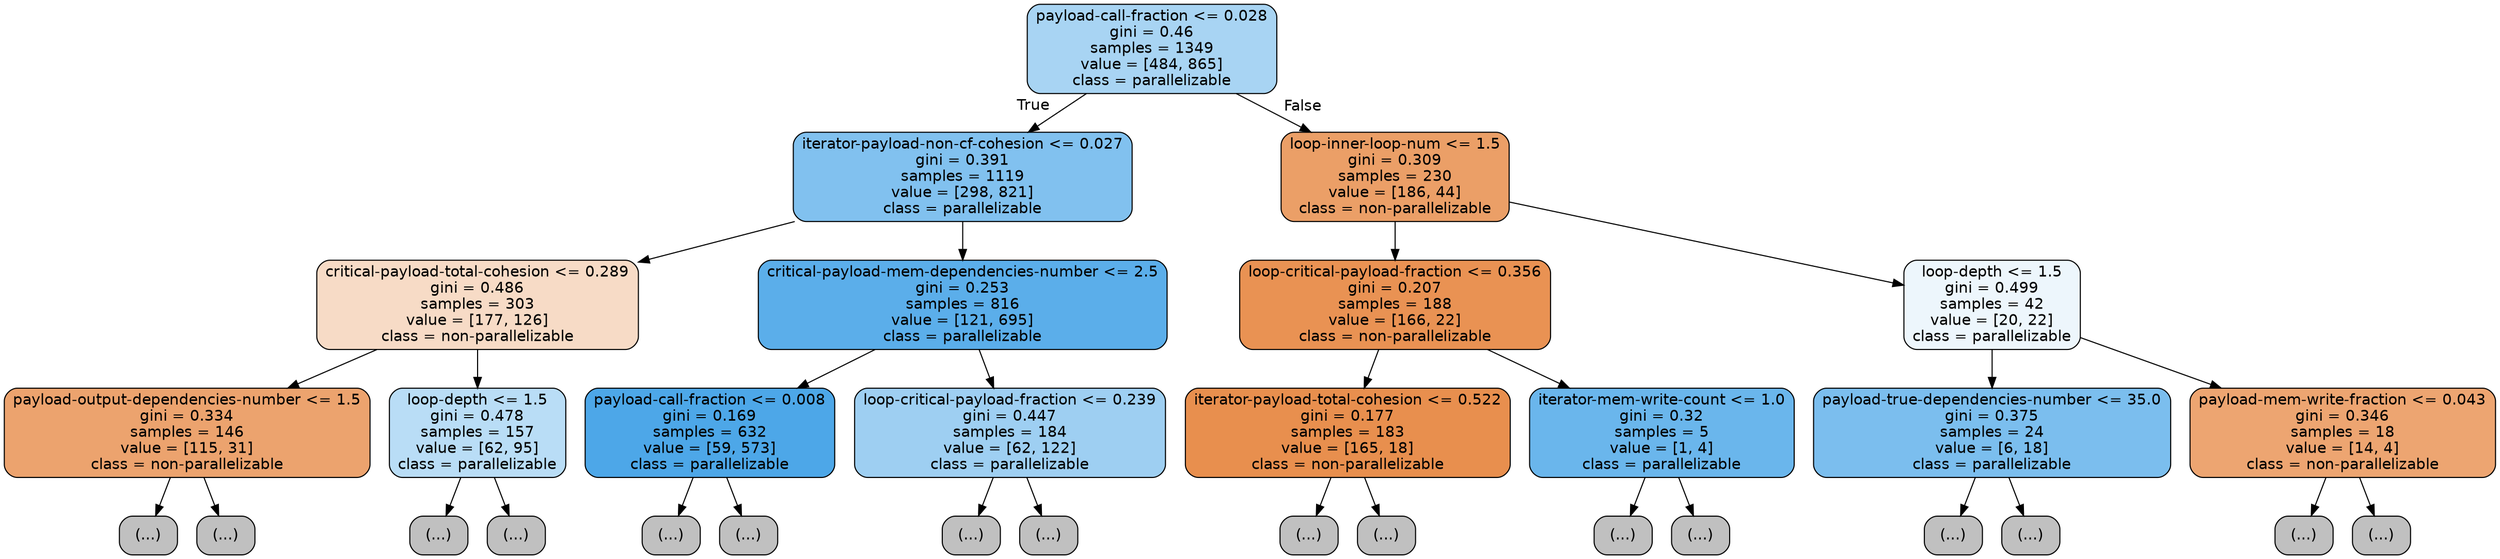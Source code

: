 digraph Tree {
node [shape=box, style="filled, rounded", color="black", fontname=helvetica] ;
edge [fontname=helvetica] ;
0 [label="payload-call-fraction <= 0.028\ngini = 0.46\nsamples = 1349\nvalue = [484, 865]\nclass = parallelizable", fillcolor="#399de570"] ;
1 [label="iterator-payload-non-cf-cohesion <= 0.027\ngini = 0.391\nsamples = 1119\nvalue = [298, 821]\nclass = parallelizable", fillcolor="#399de5a2"] ;
0 -> 1 [labeldistance=2.5, labelangle=45, headlabel="True"] ;
2 [label="critical-payload-total-cohesion <= 0.289\ngini = 0.486\nsamples = 303\nvalue = [177, 126]\nclass = non-parallelizable", fillcolor="#e5813949"] ;
1 -> 2 ;
3 [label="payload-output-dependencies-number <= 1.5\ngini = 0.334\nsamples = 146\nvalue = [115, 31]\nclass = non-parallelizable", fillcolor="#e58139ba"] ;
2 -> 3 ;
4 [label="(...)", fillcolor="#C0C0C0"] ;
3 -> 4 ;
23 [label="(...)", fillcolor="#C0C0C0"] ;
3 -> 23 ;
34 [label="loop-depth <= 1.5\ngini = 0.478\nsamples = 157\nvalue = [62, 95]\nclass = parallelizable", fillcolor="#399de559"] ;
2 -> 34 ;
35 [label="(...)", fillcolor="#C0C0C0"] ;
34 -> 35 ;
40 [label="(...)", fillcolor="#C0C0C0"] ;
34 -> 40 ;
67 [label="critical-payload-mem-dependencies-number <= 2.5\ngini = 0.253\nsamples = 816\nvalue = [121, 695]\nclass = parallelizable", fillcolor="#399de5d3"] ;
1 -> 67 ;
68 [label="payload-call-fraction <= 0.008\ngini = 0.169\nsamples = 632\nvalue = [59, 573]\nclass = parallelizable", fillcolor="#399de5e5"] ;
67 -> 68 ;
69 [label="(...)", fillcolor="#C0C0C0"] ;
68 -> 69 ;
162 [label="(...)", fillcolor="#C0C0C0"] ;
68 -> 162 ;
167 [label="loop-critical-payload-fraction <= 0.239\ngini = 0.447\nsamples = 184\nvalue = [62, 122]\nclass = parallelizable", fillcolor="#399de57d"] ;
67 -> 167 ;
168 [label="(...)", fillcolor="#C0C0C0"] ;
167 -> 168 ;
201 [label="(...)", fillcolor="#C0C0C0"] ;
167 -> 201 ;
214 [label="loop-inner-loop-num <= 1.5\ngini = 0.309\nsamples = 230\nvalue = [186, 44]\nclass = non-parallelizable", fillcolor="#e58139c3"] ;
0 -> 214 [labeldistance=2.5, labelangle=-45, headlabel="False"] ;
215 [label="loop-critical-payload-fraction <= 0.356\ngini = 0.207\nsamples = 188\nvalue = [166, 22]\nclass = non-parallelizable", fillcolor="#e58139dd"] ;
214 -> 215 ;
216 [label="iterator-payload-total-cohesion <= 0.522\ngini = 0.177\nsamples = 183\nvalue = [165, 18]\nclass = non-parallelizable", fillcolor="#e58139e3"] ;
215 -> 216 ;
217 [label="(...)", fillcolor="#C0C0C0"] ;
216 -> 217 ;
244 [label="(...)", fillcolor="#C0C0C0"] ;
216 -> 244 ;
247 [label="iterator-mem-write-count <= 1.0\ngini = 0.32\nsamples = 5\nvalue = [1, 4]\nclass = parallelizable", fillcolor="#399de5bf"] ;
215 -> 247 ;
248 [label="(...)", fillcolor="#C0C0C0"] ;
247 -> 248 ;
249 [label="(...)", fillcolor="#C0C0C0"] ;
247 -> 249 ;
250 [label="loop-depth <= 1.5\ngini = 0.499\nsamples = 42\nvalue = [20, 22]\nclass = parallelizable", fillcolor="#399de517"] ;
214 -> 250 ;
251 [label="payload-true-dependencies-number <= 35.0\ngini = 0.375\nsamples = 24\nvalue = [6, 18]\nclass = parallelizable", fillcolor="#399de5aa"] ;
250 -> 251 ;
252 [label="(...)", fillcolor="#C0C0C0"] ;
251 -> 252 ;
253 [label="(...)", fillcolor="#C0C0C0"] ;
251 -> 253 ;
260 [label="payload-mem-write-fraction <= 0.043\ngini = 0.346\nsamples = 18\nvalue = [14, 4]\nclass = non-parallelizable", fillcolor="#e58139b6"] ;
250 -> 260 ;
261 [label="(...)", fillcolor="#C0C0C0"] ;
260 -> 261 ;
262 [label="(...)", fillcolor="#C0C0C0"] ;
260 -> 262 ;
}